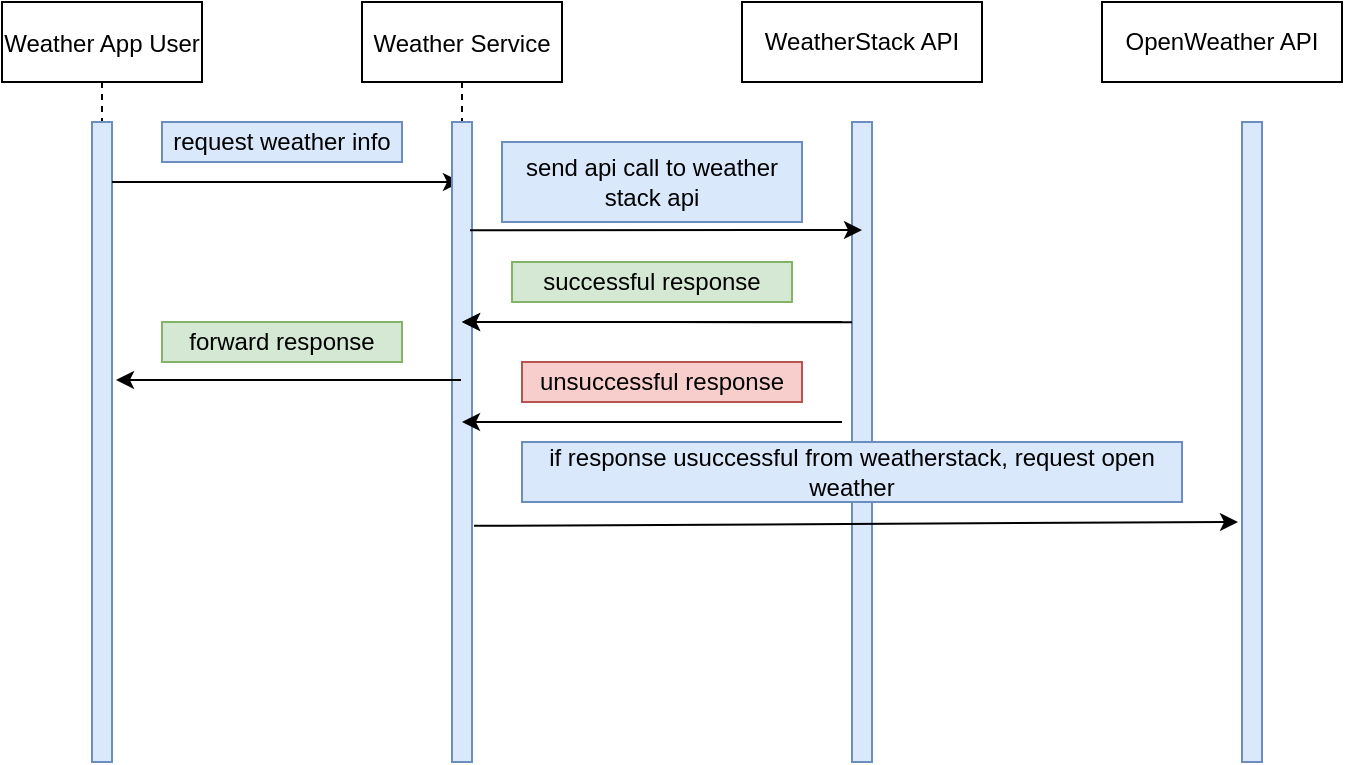 <mxfile version="15.3.0" type="github">
  <diagram id="kgpKYQtTHZ0yAKxKKP6v" name="Page-1">
    <mxGraphModel dx="868" dy="394" grid="1" gridSize="10" guides="1" tooltips="1" connect="1" arrows="1" fold="1" page="1" pageScale="1" pageWidth="850" pageHeight="1100" math="0" shadow="0">
      <root>
        <mxCell id="0" />
        <mxCell id="1" parent="0" />
        <mxCell id="3nuBFxr9cyL0pnOWT2aG-1" value="Weather App User" style="shape=umlLifeline;perimeter=lifelinePerimeter;container=1;collapsible=0;recursiveResize=0;rounded=0;shadow=0;strokeWidth=1;" parent="1" vertex="1">
          <mxGeometry x="120" y="80" width="100" height="380" as="geometry" />
        </mxCell>
        <mxCell id="3nuBFxr9cyL0pnOWT2aG-2" value="" style="points=[];perimeter=orthogonalPerimeter;rounded=0;shadow=0;strokeWidth=1;fillColor=#dae8fc;strokeColor=#6c8ebf;" parent="3nuBFxr9cyL0pnOWT2aG-1" vertex="1">
          <mxGeometry x="45" y="60" width="10" height="320" as="geometry" />
        </mxCell>
        <mxCell id="ubkGCfq6PcjplO8qVia7-6" value="" style="endArrow=classic;html=1;" edge="1" parent="3nuBFxr9cyL0pnOWT2aG-1" target="3nuBFxr9cyL0pnOWT2aG-5">
          <mxGeometry width="50" height="50" relative="1" as="geometry">
            <mxPoint x="55" y="90" as="sourcePoint" />
            <mxPoint x="105" y="40" as="targetPoint" />
            <Array as="points">
              <mxPoint x="200" y="90" />
            </Array>
          </mxGeometry>
        </mxCell>
        <mxCell id="3nuBFxr9cyL0pnOWT2aG-5" value="Weather Service" style="shape=umlLifeline;perimeter=lifelinePerimeter;container=1;collapsible=0;recursiveResize=0;rounded=0;shadow=0;strokeWidth=1;" parent="1" vertex="1">
          <mxGeometry x="300" y="80" width="100" height="380" as="geometry" />
        </mxCell>
        <mxCell id="3nuBFxr9cyL0pnOWT2aG-6" value="" style="points=[];perimeter=orthogonalPerimeter;rounded=0;shadow=0;strokeWidth=1;fillColor=#dae8fc;strokeColor=#6c8ebf;" parent="3nuBFxr9cyL0pnOWT2aG-5" vertex="1">
          <mxGeometry x="45" y="60" width="10" height="320" as="geometry" />
        </mxCell>
        <mxCell id="ubkGCfq6PcjplO8qVia7-2" value="WeatherStack API" style="rounded=0;whiteSpace=wrap;html=1;" vertex="1" parent="1">
          <mxGeometry x="490" y="80" width="120" height="40" as="geometry" />
        </mxCell>
        <mxCell id="ubkGCfq6PcjplO8qVia7-4" value="OpenWeather API" style="rounded=0;whiteSpace=wrap;html=1;" vertex="1" parent="1">
          <mxGeometry x="670" y="80" width="120" height="40" as="geometry" />
        </mxCell>
        <mxCell id="ubkGCfq6PcjplO8qVia7-7" value="request weather info" style="text;html=1;strokeColor=#6c8ebf;fillColor=#dae8fc;align=center;verticalAlign=middle;whiteSpace=wrap;rounded=0;" vertex="1" parent="1">
          <mxGeometry x="200" y="140" width="120" height="20" as="geometry" />
        </mxCell>
        <mxCell id="ubkGCfq6PcjplO8qVia7-9" value="" style="points=[];perimeter=orthogonalPerimeter;rounded=0;shadow=0;strokeWidth=1;fillColor=#dae8fc;strokeColor=#6c8ebf;" vertex="1" parent="1">
          <mxGeometry x="545" y="140" width="10" height="320" as="geometry" />
        </mxCell>
        <mxCell id="ubkGCfq6PcjplO8qVia7-10" value="" style="points=[];perimeter=orthogonalPerimeter;rounded=0;shadow=0;strokeWidth=1;fillColor=#dae8fc;strokeColor=#6c8ebf;" vertex="1" parent="1">
          <mxGeometry x="740" y="140" width="10" height="320" as="geometry" />
        </mxCell>
        <mxCell id="ubkGCfq6PcjplO8qVia7-15" value="" style="endArrow=classic;html=1;exitX=0.9;exitY=0.169;exitDx=0;exitDy=0;exitPerimeter=0;" edge="1" parent="1" source="3nuBFxr9cyL0pnOWT2aG-6">
          <mxGeometry width="50" height="50" relative="1" as="geometry">
            <mxPoint x="400" y="220" as="sourcePoint" />
            <mxPoint x="550" y="194" as="targetPoint" />
          </mxGeometry>
        </mxCell>
        <mxCell id="ubkGCfq6PcjplO8qVia7-16" value="send api call to weather stack api" style="text;html=1;strokeColor=#6c8ebf;fillColor=#dae8fc;align=center;verticalAlign=middle;whiteSpace=wrap;rounded=0;" vertex="1" parent="1">
          <mxGeometry x="370" y="150" width="150" height="40" as="geometry" />
        </mxCell>
        <mxCell id="ubkGCfq6PcjplO8qVia7-17" value="" style="endArrow=classic;html=1;" edge="1" parent="1" target="3nuBFxr9cyL0pnOWT2aG-5">
          <mxGeometry width="50" height="50" relative="1" as="geometry">
            <mxPoint x="540" y="240" as="sourcePoint" />
            <mxPoint x="450" y="130" as="targetPoint" />
          </mxGeometry>
        </mxCell>
        <mxCell id="ubkGCfq6PcjplO8qVia7-19" value="successful response" style="text;html=1;strokeColor=#82b366;fillColor=#d5e8d4;align=center;verticalAlign=middle;whiteSpace=wrap;rounded=0;" vertex="1" parent="1">
          <mxGeometry x="375" y="210" width="140" height="20" as="geometry" />
        </mxCell>
        <mxCell id="ubkGCfq6PcjplO8qVia7-22" value="" style="endArrow=classic;html=1;" edge="1" parent="1" source="3nuBFxr9cyL0pnOWT2aG-5">
          <mxGeometry width="50" height="50" relative="1" as="geometry">
            <mxPoint x="400" y="180" as="sourcePoint" />
            <mxPoint x="177" y="269" as="targetPoint" />
          </mxGeometry>
        </mxCell>
        <mxCell id="ubkGCfq6PcjplO8qVia7-23" value="forward response" style="text;html=1;strokeColor=#82b366;fillColor=#d5e8d4;align=center;verticalAlign=middle;whiteSpace=wrap;rounded=0;" vertex="1" parent="1">
          <mxGeometry x="200" y="240" width="120" height="20" as="geometry" />
        </mxCell>
        <mxCell id="ubkGCfq6PcjplO8qVia7-28" value="unsuccessful response" style="text;html=1;strokeColor=#b85450;fillColor=#f8cecc;align=center;verticalAlign=middle;whiteSpace=wrap;rounded=0;" vertex="1" parent="1">
          <mxGeometry x="380" y="260" width="140" height="20" as="geometry" />
        </mxCell>
        <mxCell id="ubkGCfq6PcjplO8qVia7-29" value="" style="endArrow=classic;html=1;exitX=1.1;exitY=0.631;exitDx=0;exitDy=0;exitPerimeter=0;" edge="1" parent="1" source="3nuBFxr9cyL0pnOWT2aG-6">
          <mxGeometry width="50" height="50" relative="1" as="geometry">
            <mxPoint x="400" y="290" as="sourcePoint" />
            <mxPoint x="738" y="340" as="targetPoint" />
          </mxGeometry>
        </mxCell>
        <mxCell id="ubkGCfq6PcjplO8qVia7-32" value="if response usuccessful from weatherstack, request open weather" style="text;html=1;strokeColor=#6c8ebf;fillColor=#dae8fc;align=center;verticalAlign=middle;whiteSpace=wrap;rounded=0;" vertex="1" parent="1">
          <mxGeometry x="380" y="300" width="330" height="30" as="geometry" />
        </mxCell>
        <mxCell id="ubkGCfq6PcjplO8qVia7-36" value="" style="endArrow=classic;html=1;exitX=0;exitY=0.313;exitDx=0;exitDy=0;exitPerimeter=0;" edge="1" parent="1" source="ubkGCfq6PcjplO8qVia7-9" target="3nuBFxr9cyL0pnOWT2aG-5">
          <mxGeometry width="50" height="50" relative="1" as="geometry">
            <mxPoint x="540" y="240" as="sourcePoint" />
            <mxPoint x="349.5" y="240" as="targetPoint" />
            <Array as="points">
              <mxPoint x="440" y="240" />
            </Array>
          </mxGeometry>
        </mxCell>
        <mxCell id="ubkGCfq6PcjplO8qVia7-37" value="" style="endArrow=classic;html=1;" edge="1" parent="1" target="3nuBFxr9cyL0pnOWT2aG-5">
          <mxGeometry width="50" height="50" relative="1" as="geometry">
            <mxPoint x="540" y="290" as="sourcePoint" />
            <mxPoint x="450" y="320" as="targetPoint" />
          </mxGeometry>
        </mxCell>
      </root>
    </mxGraphModel>
  </diagram>
</mxfile>
